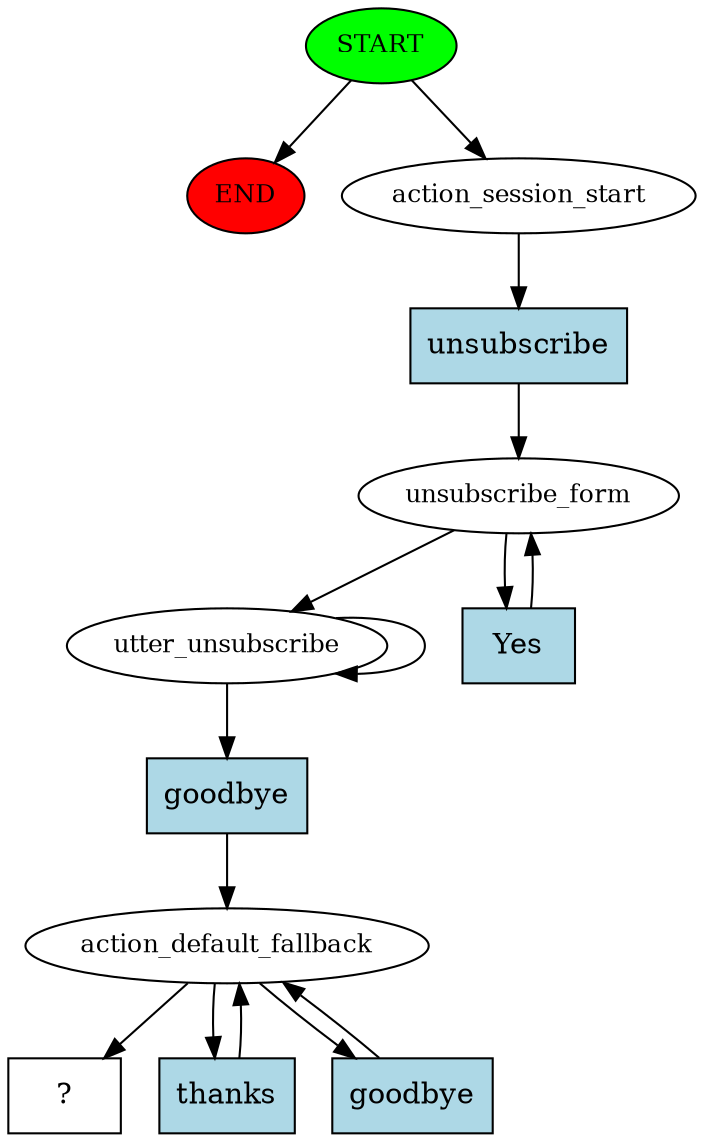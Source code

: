 digraph  {
0 [class="start active", fillcolor=green, fontsize=12, label=START, style=filled];
"-1" [class=end, fillcolor=red, fontsize=12, label=END, style=filled];
1 [class=active, fontsize=12, label=action_session_start];
2 [class=active, fontsize=12, label=unsubscribe_form];
4 [class=active, fontsize=12, label=utter_unsubscribe];
6 [class=active, fontsize=12, label=action_default_fallback];
13 [class="intent dashed active", label="  ?  ", shape=rect];
14 [class="intent active", fillcolor=lightblue, label=unsubscribe, shape=rect, style=filled];
15 [class="intent active", fillcolor=lightblue, label=Yes, shape=rect, style=filled];
16 [class="intent active", fillcolor=lightblue, label=goodbye, shape=rect, style=filled];
17 [class="intent active", fillcolor=lightblue, label=thanks, shape=rect, style=filled];
18 [class="intent active", fillcolor=lightblue, label=goodbye, shape=rect, style=filled];
0 -> "-1"  [class="", key=NONE, label=""];
0 -> 1  [class=active, key=NONE, label=""];
1 -> 14  [class=active, key=0];
2 -> 4  [class=active, key=NONE, label=""];
2 -> 15  [class=active, key=0];
4 -> 4  [class=active, key=NONE, label=""];
4 -> 16  [class=active, key=0];
6 -> 13  [class=active, key=NONE, label=""];
6 -> 17  [class=active, key=0];
6 -> 18  [class=active, key=0];
14 -> 2  [class=active, key=0];
15 -> 2  [class=active, key=0];
16 -> 6  [class=active, key=0];
17 -> 6  [class=active, key=0];
18 -> 6  [class=active, key=0];
}
